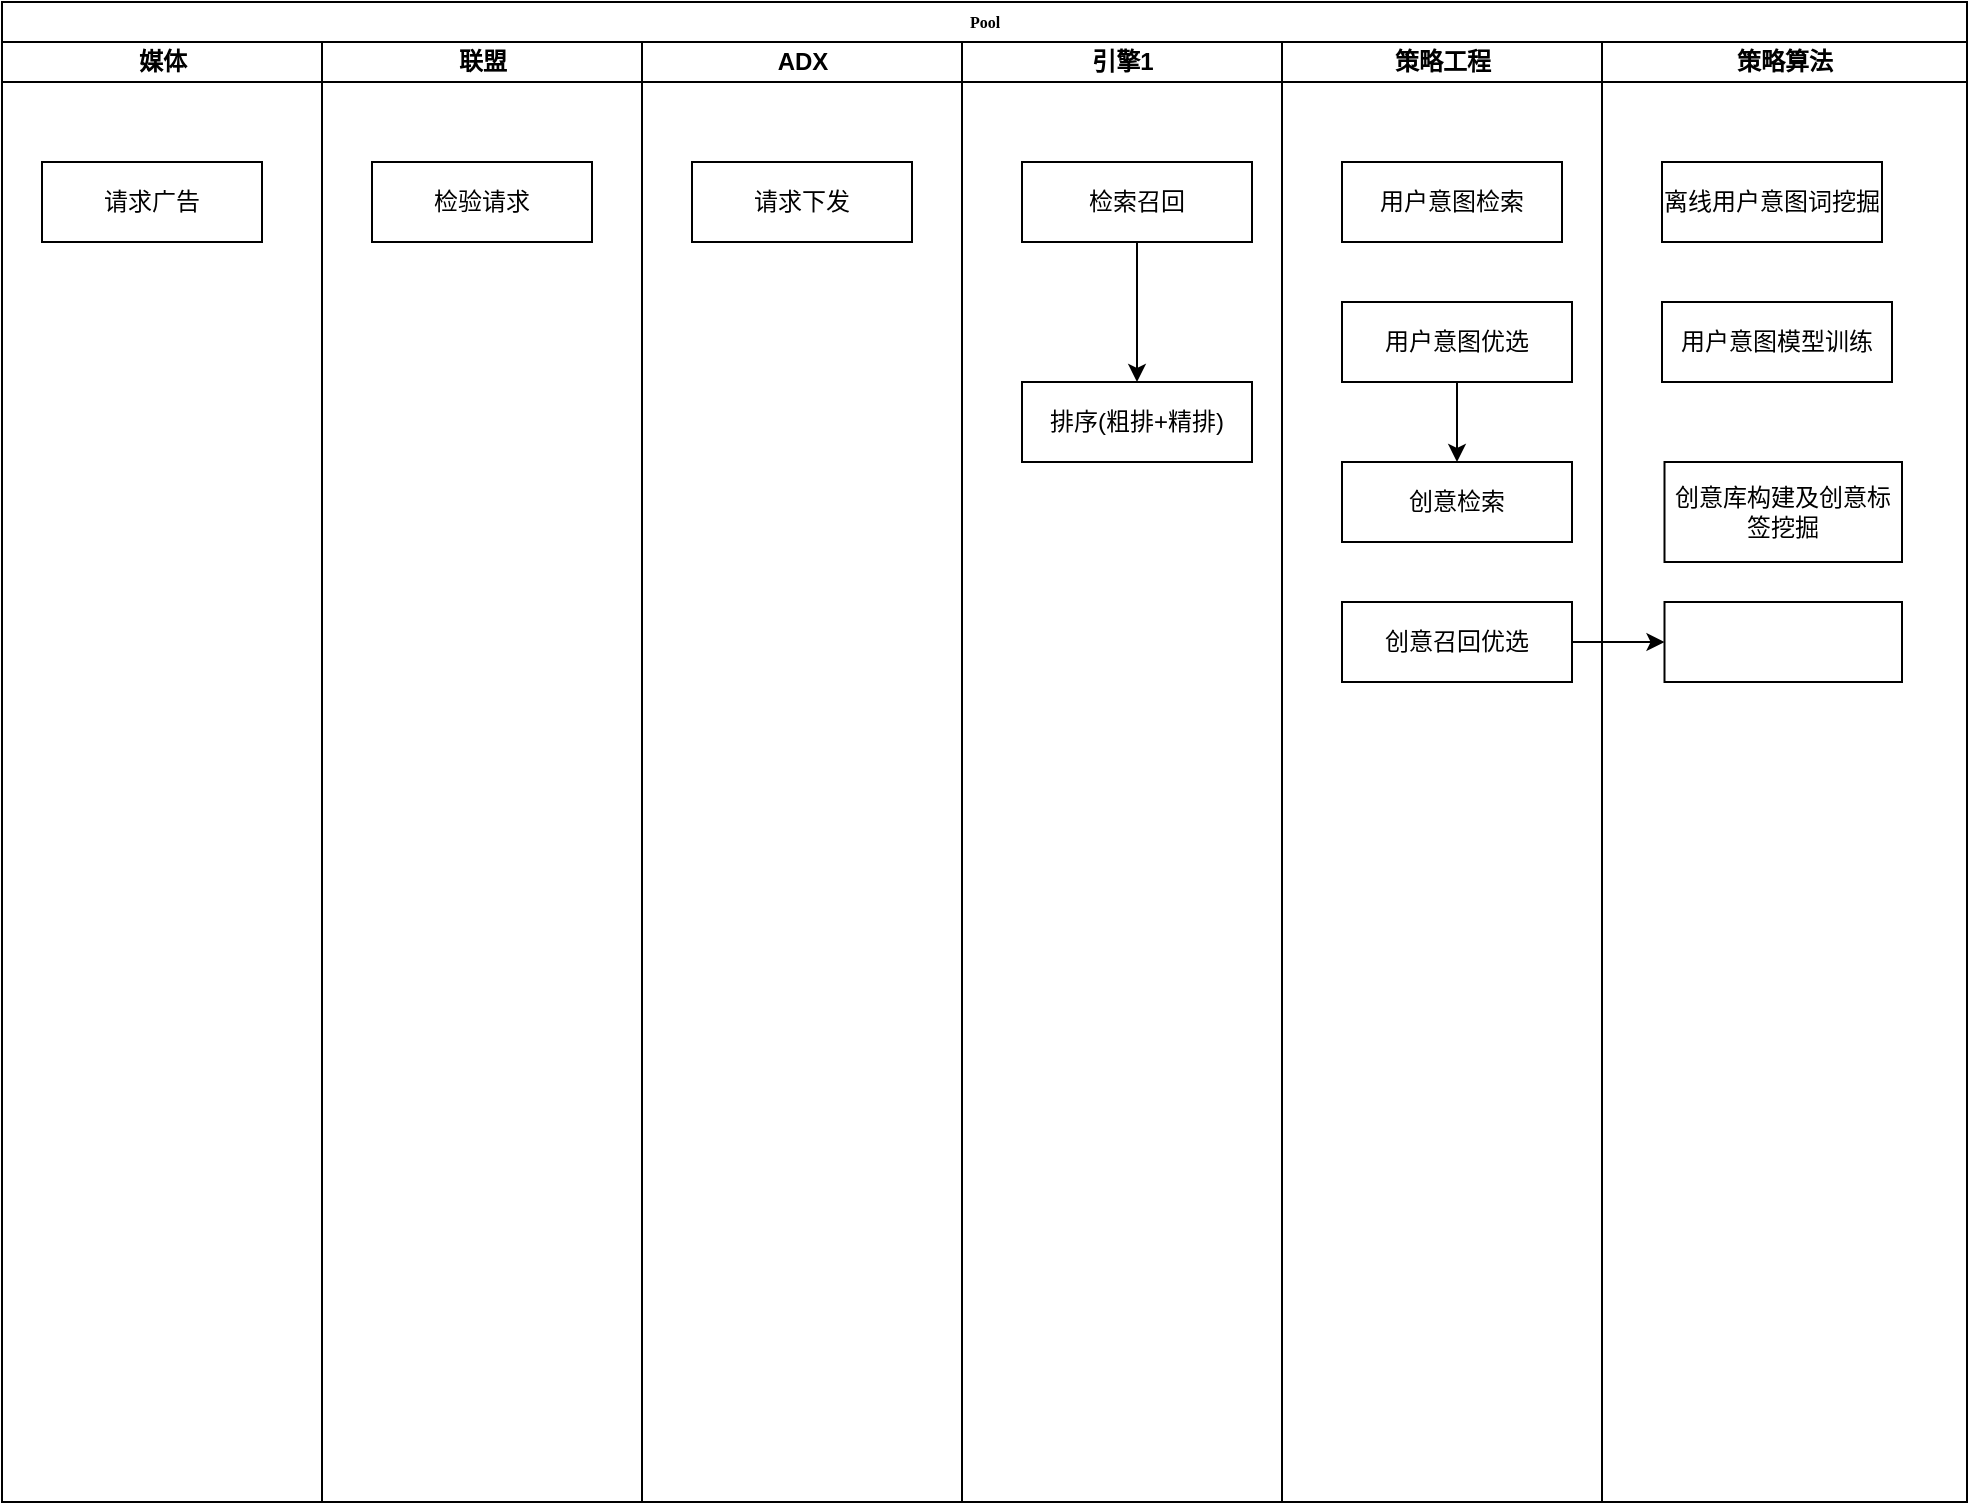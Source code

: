 <mxfile version="20.5.3" type="github">
  <diagram name="Page-1" id="74e2e168-ea6b-b213-b513-2b3c1d86103e">
    <mxGraphModel dx="1666" dy="794" grid="1" gridSize="10" guides="1" tooltips="1" connect="1" arrows="1" fold="1" page="1" pageScale="1" pageWidth="1100" pageHeight="850" background="none" math="0" shadow="0">
      <root>
        <mxCell id="0" />
        <mxCell id="1" parent="0" />
        <mxCell id="77e6c97f196da883-1" value="Pool" style="swimlane;html=1;childLayout=stackLayout;startSize=20;rounded=0;shadow=0;labelBackgroundColor=none;strokeWidth=1;fontFamily=Verdana;fontSize=8;align=center;" parent="1" vertex="1">
          <mxGeometry x="70" y="40" width="982.5" height="750" as="geometry" />
        </mxCell>
        <mxCell id="77e6c97f196da883-2" value="媒体" style="swimlane;html=1;startSize=20;" parent="77e6c97f196da883-1" vertex="1">
          <mxGeometry y="20" width="160" height="730" as="geometry" />
        </mxCell>
        <mxCell id="ZUHzj396AUKR70QlUK45-1" value="请求广告" style="rounded=0;whiteSpace=wrap;html=1;" vertex="1" parent="77e6c97f196da883-2">
          <mxGeometry x="20" y="60" width="110" height="40" as="geometry" />
        </mxCell>
        <mxCell id="77e6c97f196da883-3" value="联盟" style="swimlane;html=1;startSize=20;" parent="77e6c97f196da883-1" vertex="1">
          <mxGeometry x="160" y="20" width="160" height="730" as="geometry" />
        </mxCell>
        <mxCell id="ZUHzj396AUKR70QlUK45-3" value="检验请求" style="rounded=0;whiteSpace=wrap;html=1;" vertex="1" parent="77e6c97f196da883-3">
          <mxGeometry x="25" y="60" width="110" height="40" as="geometry" />
        </mxCell>
        <mxCell id="77e6c97f196da883-4" value="ADX" style="swimlane;html=1;startSize=20;" parent="77e6c97f196da883-1" vertex="1">
          <mxGeometry x="320" y="20" width="160" height="730" as="geometry" />
        </mxCell>
        <mxCell id="ZUHzj396AUKR70QlUK45-4" value="请求下发" style="rounded=0;whiteSpace=wrap;html=1;" vertex="1" parent="77e6c97f196da883-4">
          <mxGeometry x="25" y="60" width="110" height="40" as="geometry" />
        </mxCell>
        <mxCell id="77e6c97f196da883-5" value="引擎1" style="swimlane;html=1;startSize=20;" parent="77e6c97f196da883-1" vertex="1">
          <mxGeometry x="480" y="20" width="160" height="730" as="geometry" />
        </mxCell>
        <mxCell id="ZUHzj396AUKR70QlUK45-12" value="排序(粗排+精排)" style="whiteSpace=wrap;html=1;rounded=0;" vertex="1" parent="77e6c97f196da883-5">
          <mxGeometry x="30" y="170" width="115" height="40" as="geometry" />
        </mxCell>
        <mxCell id="ZUHzj396AUKR70QlUK45-38" value="" style="edgeStyle=orthogonalEdgeStyle;rounded=0;orthogonalLoop=1;jettySize=auto;html=1;" edge="1" parent="77e6c97f196da883-5" source="ZUHzj396AUKR70QlUK45-37" target="ZUHzj396AUKR70QlUK45-12">
          <mxGeometry relative="1" as="geometry" />
        </mxCell>
        <mxCell id="ZUHzj396AUKR70QlUK45-37" value="检索召回" style="whiteSpace=wrap;html=1;rounded=0;" vertex="1" parent="77e6c97f196da883-5">
          <mxGeometry x="30" y="60" width="115" height="40" as="geometry" />
        </mxCell>
        <mxCell id="77e6c97f196da883-6" value="策略工程" style="swimlane;html=1;startSize=20;" parent="77e6c97f196da883-1" vertex="1">
          <mxGeometry x="640" y="20" width="160" height="730" as="geometry" />
        </mxCell>
        <mxCell id="ZUHzj396AUKR70QlUK45-8" value="用户意图检索" style="rounded=0;whiteSpace=wrap;html=1;" vertex="1" parent="77e6c97f196da883-6">
          <mxGeometry x="30" y="60" width="110" height="40" as="geometry" />
        </mxCell>
        <mxCell id="ZUHzj396AUKR70QlUK45-14" value="创意检索" style="whiteSpace=wrap;html=1;rounded=0;" vertex="1" parent="77e6c97f196da883-6">
          <mxGeometry x="30" y="210" width="115" height="40" as="geometry" />
        </mxCell>
        <mxCell id="ZUHzj396AUKR70QlUK45-43" value="" style="edgeStyle=orthogonalEdgeStyle;rounded=0;orthogonalLoop=1;jettySize=auto;html=1;" edge="1" parent="77e6c97f196da883-6" source="ZUHzj396AUKR70QlUK45-41" target="ZUHzj396AUKR70QlUK45-14">
          <mxGeometry relative="1" as="geometry" />
        </mxCell>
        <mxCell id="ZUHzj396AUKR70QlUK45-41" value="用户意图优选" style="whiteSpace=wrap;html=1;rounded=0;" vertex="1" parent="77e6c97f196da883-6">
          <mxGeometry x="30" y="130" width="115" height="40" as="geometry" />
        </mxCell>
        <mxCell id="ZUHzj396AUKR70QlUK45-47" value="创意召回优选" style="whiteSpace=wrap;html=1;rounded=0;" vertex="1" parent="77e6c97f196da883-6">
          <mxGeometry x="30" y="280" width="115" height="40" as="geometry" />
        </mxCell>
        <mxCell id="77e6c97f196da883-7" value="策略算法" style="swimlane;html=1;startSize=20;" parent="77e6c97f196da883-1" vertex="1">
          <mxGeometry x="800" y="20" width="182.5" height="730" as="geometry" />
        </mxCell>
        <mxCell id="ZUHzj396AUKR70QlUK45-9" value="离线用户意图词挖掘" style="rounded=0;whiteSpace=wrap;html=1;" vertex="1" parent="77e6c97f196da883-7">
          <mxGeometry x="30" y="60" width="110" height="40" as="geometry" />
        </mxCell>
        <mxCell id="ZUHzj396AUKR70QlUK45-42" value="用户意图模型训练" style="whiteSpace=wrap;html=1;rounded=0;" vertex="1" parent="77e6c97f196da883-7">
          <mxGeometry x="30" y="130" width="115" height="40" as="geometry" />
        </mxCell>
        <mxCell id="ZUHzj396AUKR70QlUK45-44" value="创意库构建及创意标签挖掘" style="whiteSpace=wrap;html=1;rounded=0;" vertex="1" parent="77e6c97f196da883-7">
          <mxGeometry x="31.25" y="210" width="118.75" height="50" as="geometry" />
        </mxCell>
        <mxCell id="ZUHzj396AUKR70QlUK45-48" value="" style="whiteSpace=wrap;html=1;rounded=0;" vertex="1" parent="77e6c97f196da883-7">
          <mxGeometry x="31.25" y="280" width="118.75" height="40" as="geometry" />
        </mxCell>
        <mxCell id="ZUHzj396AUKR70QlUK45-49" value="" style="edgeStyle=orthogonalEdgeStyle;rounded=0;orthogonalLoop=1;jettySize=auto;html=1;" edge="1" parent="77e6c97f196da883-1" source="ZUHzj396AUKR70QlUK45-47" target="ZUHzj396AUKR70QlUK45-48">
          <mxGeometry relative="1" as="geometry" />
        </mxCell>
      </root>
    </mxGraphModel>
  </diagram>
</mxfile>
